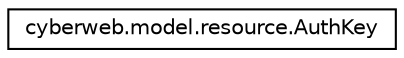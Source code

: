 digraph G
{
  edge [fontname="Helvetica",fontsize="10",labelfontname="Helvetica",labelfontsize="10"];
  node [fontname="Helvetica",fontsize="10",shape=record];
  rankdir="LR";
  Node1 [label="cyberweb.model.resource.AuthKey",height=0.2,width=0.4,color="black", fillcolor="white", style="filled",URL="$classcyberweb_1_1model_1_1resource_1_1_auth_key.html"];
}
